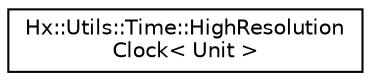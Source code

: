 digraph "Graphical Class Hierarchy"
{
  edge [fontname="Helvetica",fontsize="10",labelfontname="Helvetica",labelfontsize="10"];
  node [fontname="Helvetica",fontsize="10",shape=record];
  rankdir="LR";
  Node0 [label="Hx::Utils::Time::HighResolution\lClock\< Unit \>",height=0.2,width=0.4,color="black", fillcolor="white", style="filled",URL="$classHx_1_1Utils_1_1Time_1_1HighResolutionClock.html"];
}
